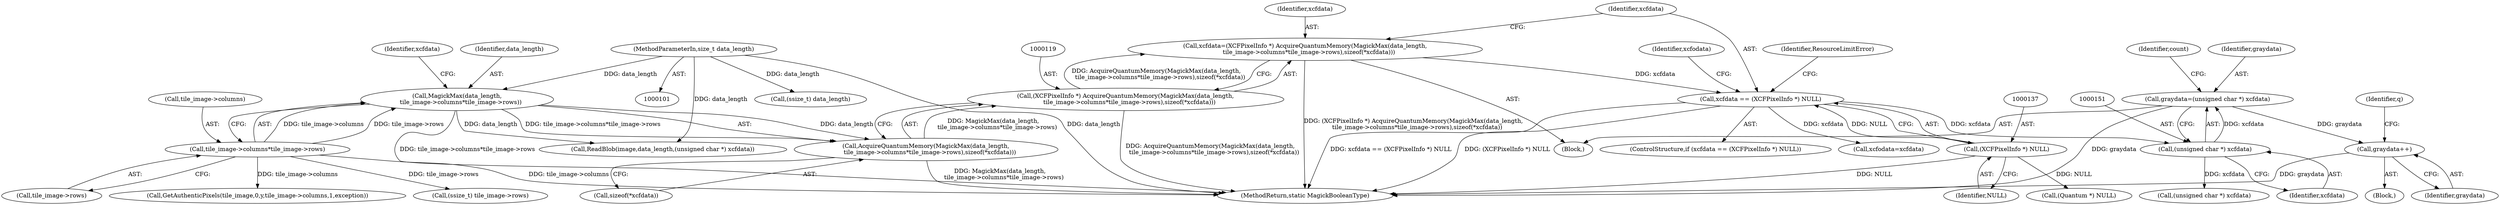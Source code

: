 digraph "0_ImageMagick_a2e1064f288a353bc5fef7f79ccb7683759e775c@pointer" {
"1000241" [label="(Call,graydata++)"];
"1000148" [label="(Call,graydata=(unsigned char *) xcfdata)"];
"1000150" [label="(Call,(unsigned char *) xcfdata)"];
"1000134" [label="(Call,xcfdata == (XCFPixelInfo *) NULL)"];
"1000116" [label="(Call,xcfdata=(XCFPixelInfo *) AcquireQuantumMemory(MagickMax(data_length,\n    tile_image->columns*tile_image->rows),sizeof(*xcfdata)))"];
"1000118" [label="(Call,(XCFPixelInfo *) AcquireQuantumMemory(MagickMax(data_length,\n    tile_image->columns*tile_image->rows),sizeof(*xcfdata)))"];
"1000120" [label="(Call,AcquireQuantumMemory(MagickMax(data_length,\n    tile_image->columns*tile_image->rows),sizeof(*xcfdata)))"];
"1000121" [label="(Call,MagickMax(data_length,\n    tile_image->columns*tile_image->rows))"];
"1000106" [label="(MethodParameterIn,size_t data_length)"];
"1000123" [label="(Call,tile_image->columns*tile_image->rows)"];
"1000136" [label="(Call,(XCFPixelInfo *) NULL)"];
"1000133" [label="(ControlStructure,if (xcfdata == (XCFPixelInfo *) NULL))"];
"1000116" [label="(Call,xcfdata=(XCFPixelInfo *) AcquireQuantumMemory(MagickMax(data_length,\n    tile_image->columns*tile_image->rows),sizeof(*xcfdata)))"];
"1000124" [label="(Call,tile_image->columns)"];
"1000241" [label="(Call,graydata++)"];
"1000150" [label="(Call,(unsigned char *) xcfdata)"];
"1000134" [label="(Call,xcfdata == (XCFPixelInfo *) NULL)"];
"1000118" [label="(Call,(XCFPixelInfo *) AcquireQuantumMemory(MagickMax(data_length,\n    tile_image->columns*tile_image->rows),sizeof(*xcfdata)))"];
"1000123" [label="(Call,tile_image->columns*tile_image->rows)"];
"1000152" [label="(Identifier,xcfdata)"];
"1000155" [label="(Call,ReadBlob(image,data_length,(unsigned char *) xcfdata))"];
"1000164" [label="(Call,(ssize_t) data_length)"];
"1000140" [label="(Identifier,ResourceLimitError)"];
"1000120" [label="(Call,AcquireQuantumMemory(MagickMax(data_length,\n    tile_image->columns*tile_image->rows),sizeof(*xcfdata)))"];
"1000145" [label="(Call,xcfodata=xcfdata)"];
"1000327" [label="(MethodReturn,static MagickBooleanType)"];
"1000138" [label="(Identifier,NULL)"];
"1000108" [label="(Block,)"];
"1000127" [label="(Call,tile_image->rows)"];
"1000130" [label="(Call,sizeof(*xcfdata))"];
"1000201" [label="(Call,(Quantum *) NULL)"];
"1000117" [label="(Identifier,xcfdata)"];
"1000244" [label="(Identifier,q)"];
"1000189" [label="(Call,GetAuthenticPixels(tile_image,0,y,tile_image->columns,1,exception))"];
"1000135" [label="(Identifier,xcfdata)"];
"1000146" [label="(Identifier,xcfodata)"];
"1000121" [label="(Call,MagickMax(data_length,\n    tile_image->columns*tile_image->rows))"];
"1000106" [label="(MethodParameterIn,size_t data_length)"];
"1000242" [label="(Identifier,graydata)"];
"1000158" [label="(Call,(unsigned char *) xcfdata)"];
"1000148" [label="(Call,graydata=(unsigned char *) xcfdata)"];
"1000149" [label="(Identifier,graydata)"];
"1000132" [label="(Identifier,xcfdata)"];
"1000154" [label="(Identifier,count)"];
"1000122" [label="(Identifier,data_length)"];
"1000225" [label="(Block,)"];
"1000179" [label="(Call,(ssize_t) tile_image->rows)"];
"1000136" [label="(Call,(XCFPixelInfo *) NULL)"];
"1000241" -> "1000225"  [label="AST: "];
"1000241" -> "1000242"  [label="CFG: "];
"1000242" -> "1000241"  [label="AST: "];
"1000244" -> "1000241"  [label="CFG: "];
"1000241" -> "1000327"  [label="DDG: graydata"];
"1000148" -> "1000241"  [label="DDG: graydata"];
"1000148" -> "1000108"  [label="AST: "];
"1000148" -> "1000150"  [label="CFG: "];
"1000149" -> "1000148"  [label="AST: "];
"1000150" -> "1000148"  [label="AST: "];
"1000154" -> "1000148"  [label="CFG: "];
"1000148" -> "1000327"  [label="DDG: graydata"];
"1000150" -> "1000148"  [label="DDG: xcfdata"];
"1000150" -> "1000152"  [label="CFG: "];
"1000151" -> "1000150"  [label="AST: "];
"1000152" -> "1000150"  [label="AST: "];
"1000134" -> "1000150"  [label="DDG: xcfdata"];
"1000150" -> "1000158"  [label="DDG: xcfdata"];
"1000134" -> "1000133"  [label="AST: "];
"1000134" -> "1000136"  [label="CFG: "];
"1000135" -> "1000134"  [label="AST: "];
"1000136" -> "1000134"  [label="AST: "];
"1000140" -> "1000134"  [label="CFG: "];
"1000146" -> "1000134"  [label="CFG: "];
"1000134" -> "1000327"  [label="DDG: xcfdata == (XCFPixelInfo *) NULL"];
"1000134" -> "1000327"  [label="DDG: (XCFPixelInfo *) NULL"];
"1000116" -> "1000134"  [label="DDG: xcfdata"];
"1000136" -> "1000134"  [label="DDG: NULL"];
"1000134" -> "1000145"  [label="DDG: xcfdata"];
"1000116" -> "1000108"  [label="AST: "];
"1000116" -> "1000118"  [label="CFG: "];
"1000117" -> "1000116"  [label="AST: "];
"1000118" -> "1000116"  [label="AST: "];
"1000135" -> "1000116"  [label="CFG: "];
"1000116" -> "1000327"  [label="DDG: (XCFPixelInfo *) AcquireQuantumMemory(MagickMax(data_length,\n    tile_image->columns*tile_image->rows),sizeof(*xcfdata))"];
"1000118" -> "1000116"  [label="DDG: AcquireQuantumMemory(MagickMax(data_length,\n    tile_image->columns*tile_image->rows),sizeof(*xcfdata))"];
"1000118" -> "1000120"  [label="CFG: "];
"1000119" -> "1000118"  [label="AST: "];
"1000120" -> "1000118"  [label="AST: "];
"1000118" -> "1000327"  [label="DDG: AcquireQuantumMemory(MagickMax(data_length,\n    tile_image->columns*tile_image->rows),sizeof(*xcfdata))"];
"1000120" -> "1000118"  [label="DDG: MagickMax(data_length,\n    tile_image->columns*tile_image->rows)"];
"1000120" -> "1000130"  [label="CFG: "];
"1000121" -> "1000120"  [label="AST: "];
"1000130" -> "1000120"  [label="AST: "];
"1000120" -> "1000327"  [label="DDG: MagickMax(data_length,\n    tile_image->columns*tile_image->rows)"];
"1000121" -> "1000120"  [label="DDG: data_length"];
"1000121" -> "1000120"  [label="DDG: tile_image->columns*tile_image->rows"];
"1000121" -> "1000123"  [label="CFG: "];
"1000122" -> "1000121"  [label="AST: "];
"1000123" -> "1000121"  [label="AST: "];
"1000132" -> "1000121"  [label="CFG: "];
"1000121" -> "1000327"  [label="DDG: tile_image->columns*tile_image->rows"];
"1000106" -> "1000121"  [label="DDG: data_length"];
"1000123" -> "1000121"  [label="DDG: tile_image->columns"];
"1000123" -> "1000121"  [label="DDG: tile_image->rows"];
"1000121" -> "1000155"  [label="DDG: data_length"];
"1000106" -> "1000101"  [label="AST: "];
"1000106" -> "1000327"  [label="DDG: data_length"];
"1000106" -> "1000155"  [label="DDG: data_length"];
"1000106" -> "1000164"  [label="DDG: data_length"];
"1000123" -> "1000127"  [label="CFG: "];
"1000124" -> "1000123"  [label="AST: "];
"1000127" -> "1000123"  [label="AST: "];
"1000123" -> "1000327"  [label="DDG: tile_image->columns"];
"1000123" -> "1000179"  [label="DDG: tile_image->rows"];
"1000123" -> "1000189"  [label="DDG: tile_image->columns"];
"1000136" -> "1000138"  [label="CFG: "];
"1000137" -> "1000136"  [label="AST: "];
"1000138" -> "1000136"  [label="AST: "];
"1000136" -> "1000327"  [label="DDG: NULL"];
"1000136" -> "1000201"  [label="DDG: NULL"];
}
